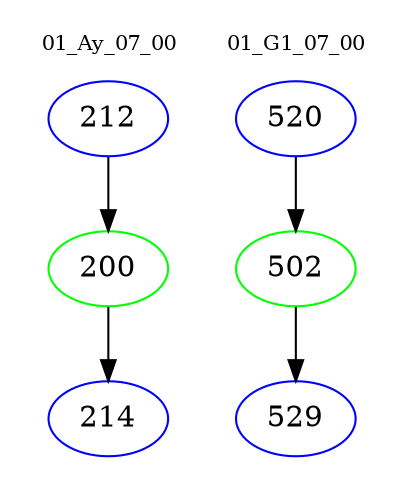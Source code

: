 digraph{
subgraph cluster_0 {
color = white
label = "01_Ay_07_00";
fontsize=10;
T0_212 [label="212", color="blue"]
T0_212 -> T0_200 [color="black"]
T0_200 [label="200", color="green"]
T0_200 -> T0_214 [color="black"]
T0_214 [label="214", color="blue"]
}
subgraph cluster_1 {
color = white
label = "01_G1_07_00";
fontsize=10;
T1_520 [label="520", color="blue"]
T1_520 -> T1_502 [color="black"]
T1_502 [label="502", color="green"]
T1_502 -> T1_529 [color="black"]
T1_529 [label="529", color="blue"]
}
}
